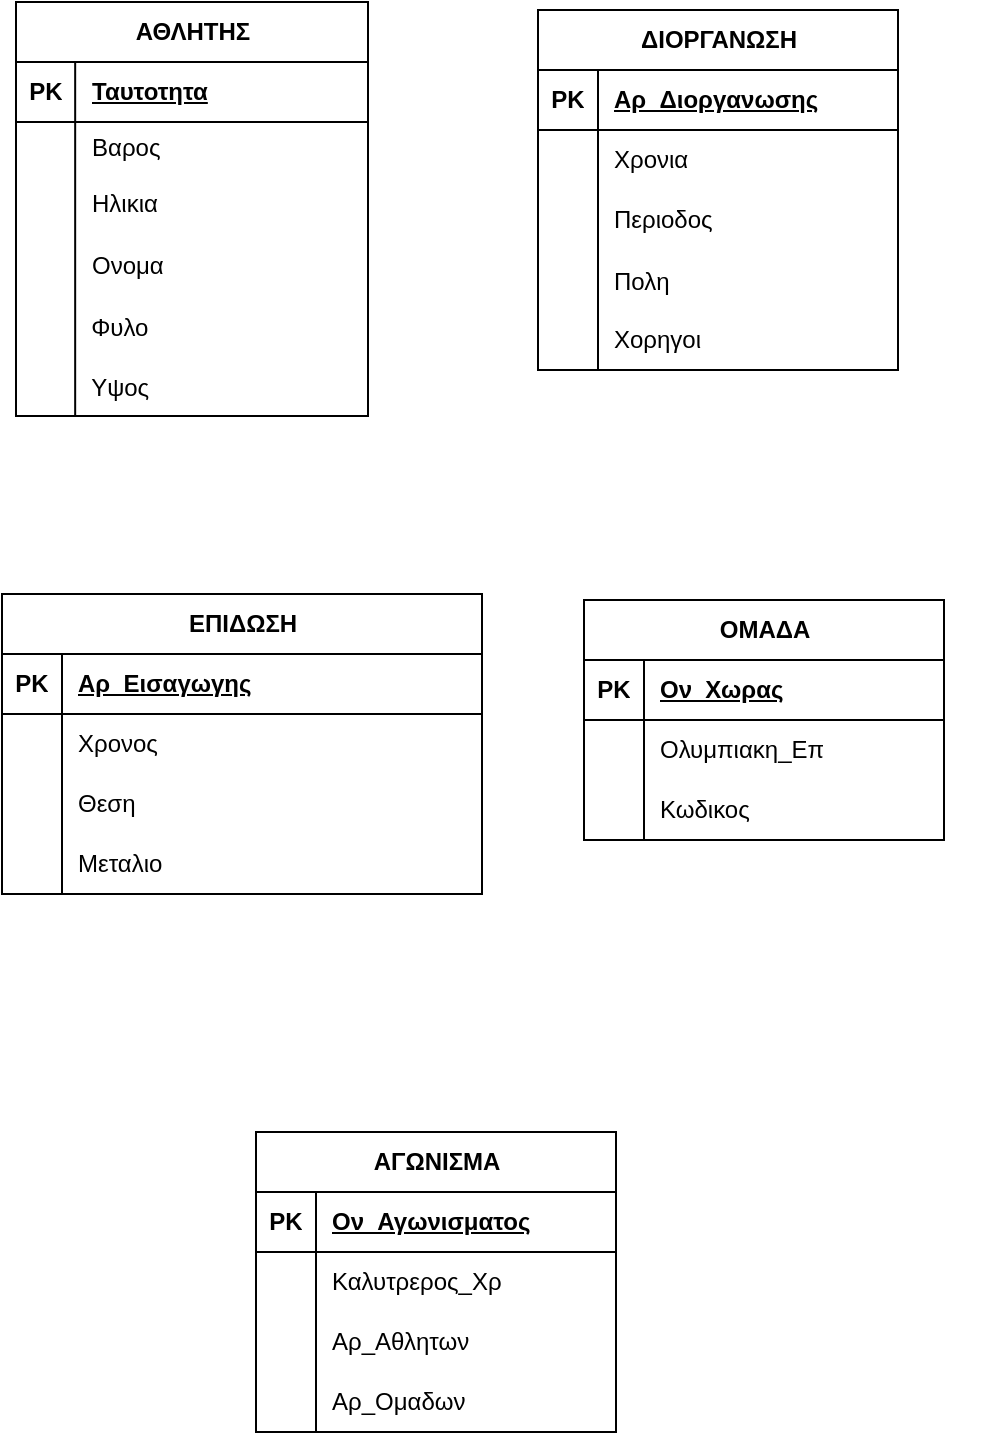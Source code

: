 <mxfile version="24.2.2" type="github">
  <diagram name="Page-1" id="Tyy3aNfQxwjEE3_ox_3G">
    <mxGraphModel dx="1477" dy="1124" grid="0" gridSize="10" guides="1" tooltips="1" connect="1" arrows="1" fold="1" page="0" pageScale="1" pageWidth="850" pageHeight="1100" math="0" shadow="0">
      <root>
        <mxCell id="0" />
        <mxCell id="1" parent="0" />
        <mxCell id="5tVEvr6lmRdlk8YmA_Rq-5" value="ΑΘΛΗΤΗΣ" style="shape=table;startSize=30;container=1;collapsible=1;childLayout=tableLayout;fixedRows=1;rowLines=0;fontStyle=1;align=center;resizeLast=1;html=1;" vertex="1" parent="1">
          <mxGeometry x="-618" y="88" width="176" height="207" as="geometry" />
        </mxCell>
        <mxCell id="5tVEvr6lmRdlk8YmA_Rq-6" value="" style="shape=tableRow;horizontal=0;startSize=0;swimlaneHead=0;swimlaneBody=0;fillColor=none;collapsible=0;dropTarget=0;points=[[0,0.5],[1,0.5]];portConstraint=eastwest;top=0;left=0;right=0;bottom=1;" vertex="1" parent="5tVEvr6lmRdlk8YmA_Rq-5">
          <mxGeometry y="30" width="176" height="30" as="geometry" />
        </mxCell>
        <mxCell id="5tVEvr6lmRdlk8YmA_Rq-7" value="PK" style="shape=partialRectangle;connectable=0;fillColor=none;top=0;left=0;bottom=0;right=0;fontStyle=1;overflow=hidden;whiteSpace=wrap;html=1;" vertex="1" parent="5tVEvr6lmRdlk8YmA_Rq-6">
          <mxGeometry width="29.583" height="30" as="geometry">
            <mxRectangle width="29.583" height="30" as="alternateBounds" />
          </mxGeometry>
        </mxCell>
        <mxCell id="5tVEvr6lmRdlk8YmA_Rq-8" value="Ταυτοτητα" style="shape=partialRectangle;connectable=0;fillColor=none;top=0;left=0;bottom=0;right=0;align=left;spacingLeft=6;fontStyle=5;overflow=hidden;whiteSpace=wrap;html=1;" vertex="1" parent="5tVEvr6lmRdlk8YmA_Rq-6">
          <mxGeometry x="29.583" width="146.417" height="30" as="geometry">
            <mxRectangle width="146.417" height="30" as="alternateBounds" />
          </mxGeometry>
        </mxCell>
        <mxCell id="5tVEvr6lmRdlk8YmA_Rq-9" value="" style="shape=tableRow;horizontal=0;startSize=0;swimlaneHead=0;swimlaneBody=0;fillColor=none;collapsible=0;dropTarget=0;points=[[0,0.5],[1,0.5]];portConstraint=eastwest;top=0;left=0;right=0;bottom=0;" vertex="1" parent="5tVEvr6lmRdlk8YmA_Rq-5">
          <mxGeometry y="60" width="176" height="26" as="geometry" />
        </mxCell>
        <mxCell id="5tVEvr6lmRdlk8YmA_Rq-10" value="" style="shape=partialRectangle;connectable=0;fillColor=none;top=0;left=0;bottom=0;right=0;editable=1;overflow=hidden;whiteSpace=wrap;html=1;" vertex="1" parent="5tVEvr6lmRdlk8YmA_Rq-9">
          <mxGeometry width="29.583" height="26" as="geometry">
            <mxRectangle width="29.583" height="26" as="alternateBounds" />
          </mxGeometry>
        </mxCell>
        <mxCell id="5tVEvr6lmRdlk8YmA_Rq-11" value="Βαρος" style="shape=partialRectangle;connectable=0;fillColor=none;top=0;left=0;bottom=0;right=0;align=left;spacingLeft=6;overflow=hidden;whiteSpace=wrap;html=1;" vertex="1" parent="5tVEvr6lmRdlk8YmA_Rq-9">
          <mxGeometry x="29.583" width="146.417" height="26" as="geometry">
            <mxRectangle width="146.417" height="26" as="alternateBounds" />
          </mxGeometry>
        </mxCell>
        <mxCell id="5tVEvr6lmRdlk8YmA_Rq-12" value="" style="shape=tableRow;horizontal=0;startSize=0;swimlaneHead=0;swimlaneBody=0;fillColor=none;collapsible=0;dropTarget=0;points=[[0,0.5],[1,0.5]];portConstraint=eastwest;top=0;left=0;right=0;bottom=0;" vertex="1" parent="5tVEvr6lmRdlk8YmA_Rq-5">
          <mxGeometry y="86" width="176" height="30" as="geometry" />
        </mxCell>
        <mxCell id="5tVEvr6lmRdlk8YmA_Rq-13" value="" style="shape=partialRectangle;connectable=0;fillColor=none;top=0;left=0;bottom=0;right=0;editable=1;overflow=hidden;whiteSpace=wrap;html=1;" vertex="1" parent="5tVEvr6lmRdlk8YmA_Rq-12">
          <mxGeometry width="29.583" height="30" as="geometry">
            <mxRectangle width="29.583" height="30" as="alternateBounds" />
          </mxGeometry>
        </mxCell>
        <mxCell id="5tVEvr6lmRdlk8YmA_Rq-14" value="Ηλικια" style="shape=partialRectangle;connectable=0;fillColor=none;top=0;left=0;bottom=0;right=0;align=left;spacingLeft=6;overflow=hidden;whiteSpace=wrap;html=1;" vertex="1" parent="5tVEvr6lmRdlk8YmA_Rq-12">
          <mxGeometry x="29.583" width="146.417" height="30" as="geometry">
            <mxRectangle width="146.417" height="30" as="alternateBounds" />
          </mxGeometry>
        </mxCell>
        <mxCell id="5tVEvr6lmRdlk8YmA_Rq-15" value="" style="shape=tableRow;horizontal=0;startSize=0;swimlaneHead=0;swimlaneBody=0;fillColor=none;collapsible=0;dropTarget=0;points=[[0,0.5],[1,0.5]];portConstraint=eastwest;top=0;left=0;right=0;bottom=0;" vertex="1" parent="5tVEvr6lmRdlk8YmA_Rq-5">
          <mxGeometry y="116" width="176" height="31" as="geometry" />
        </mxCell>
        <mxCell id="5tVEvr6lmRdlk8YmA_Rq-16" value="" style="shape=partialRectangle;connectable=0;fillColor=none;top=0;left=0;bottom=0;right=0;editable=1;overflow=hidden;whiteSpace=wrap;html=1;" vertex="1" parent="5tVEvr6lmRdlk8YmA_Rq-15">
          <mxGeometry width="29.583" height="31" as="geometry">
            <mxRectangle width="29.583" height="31" as="alternateBounds" />
          </mxGeometry>
        </mxCell>
        <mxCell id="5tVEvr6lmRdlk8YmA_Rq-17" value="Ονομα" style="shape=partialRectangle;connectable=0;fillColor=none;top=0;left=0;bottom=0;right=0;align=left;spacingLeft=6;overflow=hidden;whiteSpace=wrap;html=1;" vertex="1" parent="5tVEvr6lmRdlk8YmA_Rq-15">
          <mxGeometry x="29.583" width="146.417" height="31" as="geometry">
            <mxRectangle width="146.417" height="31" as="alternateBounds" />
          </mxGeometry>
        </mxCell>
        <mxCell id="5tVEvr6lmRdlk8YmA_Rq-31" value="" style="shape=tableRow;horizontal=0;startSize=0;swimlaneHead=0;swimlaneBody=0;fillColor=none;collapsible=0;dropTarget=0;points=[[0,0.5],[1,0.5]];portConstraint=eastwest;top=0;left=0;right=0;bottom=0;" vertex="1" parent="5tVEvr6lmRdlk8YmA_Rq-5">
          <mxGeometry y="147" width="176" height="30" as="geometry" />
        </mxCell>
        <mxCell id="5tVEvr6lmRdlk8YmA_Rq-32" value="" style="shape=partialRectangle;connectable=0;fillColor=none;top=0;left=0;bottom=0;right=0;editable=1;overflow=hidden;" vertex="1" parent="5tVEvr6lmRdlk8YmA_Rq-31">
          <mxGeometry width="29.583" height="30" as="geometry">
            <mxRectangle width="29.583" height="30" as="alternateBounds" />
          </mxGeometry>
        </mxCell>
        <mxCell id="5tVEvr6lmRdlk8YmA_Rq-33" value="Φυλο" style="shape=partialRectangle;connectable=0;fillColor=none;top=0;left=0;bottom=0;right=0;align=left;spacingLeft=6;overflow=hidden;" vertex="1" parent="5tVEvr6lmRdlk8YmA_Rq-31">
          <mxGeometry x="29.583" width="146.417" height="30" as="geometry">
            <mxRectangle width="146.417" height="30" as="alternateBounds" />
          </mxGeometry>
        </mxCell>
        <mxCell id="5tVEvr6lmRdlk8YmA_Rq-23" value="" style="shape=tableRow;horizontal=0;startSize=0;swimlaneHead=0;swimlaneBody=0;fillColor=none;collapsible=0;dropTarget=0;points=[[0,0.5],[1,0.5]];portConstraint=eastwest;top=0;left=0;right=0;bottom=0;" vertex="1" parent="5tVEvr6lmRdlk8YmA_Rq-5">
          <mxGeometry y="177" width="176" height="30" as="geometry" />
        </mxCell>
        <mxCell id="5tVEvr6lmRdlk8YmA_Rq-24" value="" style="shape=partialRectangle;connectable=0;fillColor=none;top=0;left=0;bottom=0;right=0;editable=1;overflow=hidden;" vertex="1" parent="5tVEvr6lmRdlk8YmA_Rq-23">
          <mxGeometry width="29.583" height="30" as="geometry">
            <mxRectangle width="29.583" height="30" as="alternateBounds" />
          </mxGeometry>
        </mxCell>
        <mxCell id="5tVEvr6lmRdlk8YmA_Rq-25" value="Υψος" style="shape=partialRectangle;connectable=0;fillColor=none;top=0;left=0;bottom=0;right=0;align=left;spacingLeft=6;overflow=hidden;" vertex="1" parent="5tVEvr6lmRdlk8YmA_Rq-23">
          <mxGeometry x="29.583" width="146.417" height="30" as="geometry">
            <mxRectangle width="146.417" height="30" as="alternateBounds" />
          </mxGeometry>
        </mxCell>
        <mxCell id="5tVEvr6lmRdlk8YmA_Rq-19" value="" style="shape=tableRow;horizontal=0;startSize=0;swimlaneHead=0;swimlaneBody=0;fillColor=none;collapsible=0;dropTarget=0;points=[[0,0.5],[1,0.5]];portConstraint=eastwest;top=0;left=0;right=0;bottom=0;" vertex="1" parent="1">
          <mxGeometry x="-315" y="477" width="180" height="60" as="geometry" />
        </mxCell>
        <mxCell id="5tVEvr6lmRdlk8YmA_Rq-20" value="" style="shape=partialRectangle;connectable=0;fillColor=none;top=0;left=0;bottom=0;right=0;editable=1;overflow=hidden;whiteSpace=wrap;html=1;" vertex="1" parent="5tVEvr6lmRdlk8YmA_Rq-19">
          <mxGeometry width="30" height="60" as="geometry">
            <mxRectangle width="30" height="30" as="alternateBounds" />
          </mxGeometry>
        </mxCell>
        <mxCell id="5tVEvr6lmRdlk8YmA_Rq-41" value="ΔΙΟΡΓΑΝΩΣΗ" style="shape=table;startSize=30;container=1;collapsible=1;childLayout=tableLayout;fixedRows=1;rowLines=0;fontStyle=1;align=center;resizeLast=1;html=1;" vertex="1" parent="1">
          <mxGeometry x="-357" y="92" width="180" height="180" as="geometry" />
        </mxCell>
        <mxCell id="5tVEvr6lmRdlk8YmA_Rq-42" value="" style="shape=tableRow;horizontal=0;startSize=0;swimlaneHead=0;swimlaneBody=0;fillColor=none;collapsible=0;dropTarget=0;points=[[0,0.5],[1,0.5]];portConstraint=eastwest;top=0;left=0;right=0;bottom=1;" vertex="1" parent="5tVEvr6lmRdlk8YmA_Rq-41">
          <mxGeometry y="30" width="180" height="30" as="geometry" />
        </mxCell>
        <mxCell id="5tVEvr6lmRdlk8YmA_Rq-43" value="PK" style="shape=partialRectangle;connectable=0;fillColor=none;top=0;left=0;bottom=0;right=0;fontStyle=1;overflow=hidden;whiteSpace=wrap;html=1;" vertex="1" parent="5tVEvr6lmRdlk8YmA_Rq-42">
          <mxGeometry width="30" height="30" as="geometry">
            <mxRectangle width="30" height="30" as="alternateBounds" />
          </mxGeometry>
        </mxCell>
        <mxCell id="5tVEvr6lmRdlk8YmA_Rq-44" value="Αρ_Διοργανωσης" style="shape=partialRectangle;connectable=0;fillColor=none;top=0;left=0;bottom=0;right=0;align=left;spacingLeft=6;fontStyle=5;overflow=hidden;whiteSpace=wrap;html=1;" vertex="1" parent="5tVEvr6lmRdlk8YmA_Rq-42">
          <mxGeometry x="30" width="150" height="30" as="geometry">
            <mxRectangle width="150" height="30" as="alternateBounds" />
          </mxGeometry>
        </mxCell>
        <mxCell id="5tVEvr6lmRdlk8YmA_Rq-45" value="" style="shape=tableRow;horizontal=0;startSize=0;swimlaneHead=0;swimlaneBody=0;fillColor=none;collapsible=0;dropTarget=0;points=[[0,0.5],[1,0.5]];portConstraint=eastwest;top=0;left=0;right=0;bottom=0;" vertex="1" parent="5tVEvr6lmRdlk8YmA_Rq-41">
          <mxGeometry y="60" width="180" height="30" as="geometry" />
        </mxCell>
        <mxCell id="5tVEvr6lmRdlk8YmA_Rq-46" value="" style="shape=partialRectangle;connectable=0;fillColor=none;top=0;left=0;bottom=0;right=0;editable=1;overflow=hidden;whiteSpace=wrap;html=1;" vertex="1" parent="5tVEvr6lmRdlk8YmA_Rq-45">
          <mxGeometry width="30" height="30" as="geometry">
            <mxRectangle width="30" height="30" as="alternateBounds" />
          </mxGeometry>
        </mxCell>
        <mxCell id="5tVEvr6lmRdlk8YmA_Rq-47" value="Χρονια" style="shape=partialRectangle;connectable=0;fillColor=none;top=0;left=0;bottom=0;right=0;align=left;spacingLeft=6;overflow=hidden;whiteSpace=wrap;html=1;" vertex="1" parent="5tVEvr6lmRdlk8YmA_Rq-45">
          <mxGeometry x="30" width="150" height="30" as="geometry">
            <mxRectangle width="150" height="30" as="alternateBounds" />
          </mxGeometry>
        </mxCell>
        <mxCell id="5tVEvr6lmRdlk8YmA_Rq-48" value="" style="shape=tableRow;horizontal=0;startSize=0;swimlaneHead=0;swimlaneBody=0;fillColor=none;collapsible=0;dropTarget=0;points=[[0,0.5],[1,0.5]];portConstraint=eastwest;top=0;left=0;right=0;bottom=0;" vertex="1" parent="5tVEvr6lmRdlk8YmA_Rq-41">
          <mxGeometry y="90" width="180" height="30" as="geometry" />
        </mxCell>
        <mxCell id="5tVEvr6lmRdlk8YmA_Rq-49" value="" style="shape=partialRectangle;connectable=0;fillColor=none;top=0;left=0;bottom=0;right=0;editable=1;overflow=hidden;whiteSpace=wrap;html=1;" vertex="1" parent="5tVEvr6lmRdlk8YmA_Rq-48">
          <mxGeometry width="30" height="30" as="geometry">
            <mxRectangle width="30" height="30" as="alternateBounds" />
          </mxGeometry>
        </mxCell>
        <mxCell id="5tVEvr6lmRdlk8YmA_Rq-50" value="Περιοδος" style="shape=partialRectangle;connectable=0;fillColor=none;top=0;left=0;bottom=0;right=0;align=left;spacingLeft=6;overflow=hidden;whiteSpace=wrap;html=1;" vertex="1" parent="5tVEvr6lmRdlk8YmA_Rq-48">
          <mxGeometry x="30" width="150" height="30" as="geometry">
            <mxRectangle width="150" height="30" as="alternateBounds" />
          </mxGeometry>
        </mxCell>
        <mxCell id="5tVEvr6lmRdlk8YmA_Rq-54" value="" style="shape=tableRow;horizontal=0;startSize=0;swimlaneHead=0;swimlaneBody=0;fillColor=none;collapsible=0;dropTarget=0;points=[[0,0.5],[1,0.5]];portConstraint=eastwest;top=0;left=0;right=0;bottom=0;" vertex="1" parent="5tVEvr6lmRdlk8YmA_Rq-41">
          <mxGeometry y="120" width="180" height="30" as="geometry" />
        </mxCell>
        <mxCell id="5tVEvr6lmRdlk8YmA_Rq-55" value="" style="shape=partialRectangle;connectable=0;fillColor=none;top=0;left=0;bottom=0;right=0;editable=1;overflow=hidden;" vertex="1" parent="5tVEvr6lmRdlk8YmA_Rq-54">
          <mxGeometry width="30" height="30" as="geometry">
            <mxRectangle width="30" height="30" as="alternateBounds" />
          </mxGeometry>
        </mxCell>
        <mxCell id="5tVEvr6lmRdlk8YmA_Rq-56" value="Πολη" style="shape=partialRectangle;connectable=0;fillColor=none;top=0;left=0;bottom=0;right=0;align=left;spacingLeft=6;overflow=hidden;" vertex="1" parent="5tVEvr6lmRdlk8YmA_Rq-54">
          <mxGeometry x="30" width="150" height="30" as="geometry">
            <mxRectangle width="150" height="30" as="alternateBounds" />
          </mxGeometry>
        </mxCell>
        <mxCell id="5tVEvr6lmRdlk8YmA_Rq-51" value="" style="shape=tableRow;horizontal=0;startSize=0;swimlaneHead=0;swimlaneBody=0;fillColor=none;collapsible=0;dropTarget=0;points=[[0,0.5],[1,0.5]];portConstraint=eastwest;top=0;left=0;right=0;bottom=0;" vertex="1" parent="5tVEvr6lmRdlk8YmA_Rq-41">
          <mxGeometry y="150" width="180" height="30" as="geometry" />
        </mxCell>
        <mxCell id="5tVEvr6lmRdlk8YmA_Rq-52" value="" style="shape=partialRectangle;connectable=0;fillColor=none;top=0;left=0;bottom=0;right=0;editable=1;overflow=hidden;whiteSpace=wrap;html=1;" vertex="1" parent="5tVEvr6lmRdlk8YmA_Rq-51">
          <mxGeometry width="30" height="30" as="geometry">
            <mxRectangle width="30" height="30" as="alternateBounds" />
          </mxGeometry>
        </mxCell>
        <mxCell id="5tVEvr6lmRdlk8YmA_Rq-53" value="Χορηγοι" style="shape=partialRectangle;connectable=0;fillColor=none;top=0;left=0;bottom=0;right=0;align=left;spacingLeft=6;overflow=hidden;whiteSpace=wrap;html=1;" vertex="1" parent="5tVEvr6lmRdlk8YmA_Rq-51">
          <mxGeometry x="30" width="150" height="30" as="geometry">
            <mxRectangle width="150" height="30" as="alternateBounds" />
          </mxGeometry>
        </mxCell>
        <mxCell id="5tVEvr6lmRdlk8YmA_Rq-60" value="ΕΠΙΔΩΣΗ" style="shape=table;startSize=30;container=1;collapsible=1;childLayout=tableLayout;fixedRows=1;rowLines=0;fontStyle=1;align=center;resizeLast=1;html=1;" vertex="1" parent="1">
          <mxGeometry x="-625" y="384" width="240" height="150" as="geometry" />
        </mxCell>
        <mxCell id="5tVEvr6lmRdlk8YmA_Rq-61" value="" style="shape=tableRow;horizontal=0;startSize=0;swimlaneHead=0;swimlaneBody=0;fillColor=none;collapsible=0;dropTarget=0;points=[[0,0.5],[1,0.5]];portConstraint=eastwest;top=0;left=0;right=0;bottom=1;" vertex="1" parent="5tVEvr6lmRdlk8YmA_Rq-60">
          <mxGeometry y="30" width="240" height="30" as="geometry" />
        </mxCell>
        <mxCell id="5tVEvr6lmRdlk8YmA_Rq-62" value="PK" style="shape=partialRectangle;connectable=0;fillColor=none;top=0;left=0;bottom=0;right=0;fontStyle=1;overflow=hidden;whiteSpace=wrap;html=1;" vertex="1" parent="5tVEvr6lmRdlk8YmA_Rq-61">
          <mxGeometry width="30" height="30" as="geometry">
            <mxRectangle width="30" height="30" as="alternateBounds" />
          </mxGeometry>
        </mxCell>
        <mxCell id="5tVEvr6lmRdlk8YmA_Rq-63" value="Αρ_Εισαγωγης" style="shape=partialRectangle;connectable=0;fillColor=none;top=0;left=0;bottom=0;right=0;align=left;spacingLeft=6;fontStyle=5;overflow=hidden;whiteSpace=wrap;html=1;" vertex="1" parent="5tVEvr6lmRdlk8YmA_Rq-61">
          <mxGeometry x="30" width="210" height="30" as="geometry">
            <mxRectangle width="210" height="30" as="alternateBounds" />
          </mxGeometry>
        </mxCell>
        <mxCell id="5tVEvr6lmRdlk8YmA_Rq-64" value="" style="shape=tableRow;horizontal=0;startSize=0;swimlaneHead=0;swimlaneBody=0;fillColor=none;collapsible=0;dropTarget=0;points=[[0,0.5],[1,0.5]];portConstraint=eastwest;top=0;left=0;right=0;bottom=0;" vertex="1" parent="5tVEvr6lmRdlk8YmA_Rq-60">
          <mxGeometry y="60" width="240" height="30" as="geometry" />
        </mxCell>
        <mxCell id="5tVEvr6lmRdlk8YmA_Rq-65" value="" style="shape=partialRectangle;connectable=0;fillColor=none;top=0;left=0;bottom=0;right=0;editable=1;overflow=hidden;whiteSpace=wrap;html=1;" vertex="1" parent="5tVEvr6lmRdlk8YmA_Rq-64">
          <mxGeometry width="30" height="30" as="geometry">
            <mxRectangle width="30" height="30" as="alternateBounds" />
          </mxGeometry>
        </mxCell>
        <mxCell id="5tVEvr6lmRdlk8YmA_Rq-66" value="Χρονος" style="shape=partialRectangle;connectable=0;fillColor=none;top=0;left=0;bottom=0;right=0;align=left;spacingLeft=6;overflow=hidden;whiteSpace=wrap;html=1;" vertex="1" parent="5tVEvr6lmRdlk8YmA_Rq-64">
          <mxGeometry x="30" width="210" height="30" as="geometry">
            <mxRectangle width="210" height="30" as="alternateBounds" />
          </mxGeometry>
        </mxCell>
        <mxCell id="5tVEvr6lmRdlk8YmA_Rq-67" value="" style="shape=tableRow;horizontal=0;startSize=0;swimlaneHead=0;swimlaneBody=0;fillColor=none;collapsible=0;dropTarget=0;points=[[0,0.5],[1,0.5]];portConstraint=eastwest;top=0;left=0;right=0;bottom=0;" vertex="1" parent="5tVEvr6lmRdlk8YmA_Rq-60">
          <mxGeometry y="90" width="240" height="30" as="geometry" />
        </mxCell>
        <mxCell id="5tVEvr6lmRdlk8YmA_Rq-68" value="" style="shape=partialRectangle;connectable=0;fillColor=none;top=0;left=0;bottom=0;right=0;editable=1;overflow=hidden;whiteSpace=wrap;html=1;" vertex="1" parent="5tVEvr6lmRdlk8YmA_Rq-67">
          <mxGeometry width="30" height="30" as="geometry">
            <mxRectangle width="30" height="30" as="alternateBounds" />
          </mxGeometry>
        </mxCell>
        <mxCell id="5tVEvr6lmRdlk8YmA_Rq-69" value="Θεση" style="shape=partialRectangle;connectable=0;fillColor=none;top=0;left=0;bottom=0;right=0;align=left;spacingLeft=6;overflow=hidden;whiteSpace=wrap;html=1;" vertex="1" parent="5tVEvr6lmRdlk8YmA_Rq-67">
          <mxGeometry x="30" width="210" height="30" as="geometry">
            <mxRectangle width="210" height="30" as="alternateBounds" />
          </mxGeometry>
        </mxCell>
        <mxCell id="5tVEvr6lmRdlk8YmA_Rq-70" value="" style="shape=tableRow;horizontal=0;startSize=0;swimlaneHead=0;swimlaneBody=0;fillColor=none;collapsible=0;dropTarget=0;points=[[0,0.5],[1,0.5]];portConstraint=eastwest;top=0;left=0;right=0;bottom=0;" vertex="1" parent="5tVEvr6lmRdlk8YmA_Rq-60">
          <mxGeometry y="120" width="240" height="30" as="geometry" />
        </mxCell>
        <mxCell id="5tVEvr6lmRdlk8YmA_Rq-71" value="" style="shape=partialRectangle;connectable=0;fillColor=none;top=0;left=0;bottom=0;right=0;editable=1;overflow=hidden;whiteSpace=wrap;html=1;" vertex="1" parent="5tVEvr6lmRdlk8YmA_Rq-70">
          <mxGeometry width="30" height="30" as="geometry">
            <mxRectangle width="30" height="30" as="alternateBounds" />
          </mxGeometry>
        </mxCell>
        <mxCell id="5tVEvr6lmRdlk8YmA_Rq-72" value="Μεταλιο" style="shape=partialRectangle;connectable=0;fillColor=none;top=0;left=0;bottom=0;right=0;align=left;spacingLeft=6;overflow=hidden;whiteSpace=wrap;html=1;" vertex="1" parent="5tVEvr6lmRdlk8YmA_Rq-70">
          <mxGeometry x="30" width="210" height="30" as="geometry">
            <mxRectangle width="210" height="30" as="alternateBounds" />
          </mxGeometry>
        </mxCell>
        <mxCell id="5tVEvr6lmRdlk8YmA_Rq-73" value="ΟΜΑΔΑ" style="shape=table;startSize=30;container=1;collapsible=1;childLayout=tableLayout;fixedRows=1;rowLines=0;fontStyle=1;align=center;resizeLast=1;html=1;" vertex="1" parent="1">
          <mxGeometry x="-334" y="387" width="180" height="120" as="geometry" />
        </mxCell>
        <mxCell id="5tVEvr6lmRdlk8YmA_Rq-74" value="" style="shape=tableRow;horizontal=0;startSize=0;swimlaneHead=0;swimlaneBody=0;fillColor=none;collapsible=0;dropTarget=0;points=[[0,0.5],[1,0.5]];portConstraint=eastwest;top=0;left=0;right=0;bottom=1;" vertex="1" parent="5tVEvr6lmRdlk8YmA_Rq-73">
          <mxGeometry y="30" width="180" height="30" as="geometry" />
        </mxCell>
        <mxCell id="5tVEvr6lmRdlk8YmA_Rq-75" value="PK" style="shape=partialRectangle;connectable=0;fillColor=none;top=0;left=0;bottom=0;right=0;fontStyle=1;overflow=hidden;whiteSpace=wrap;html=1;" vertex="1" parent="5tVEvr6lmRdlk8YmA_Rq-74">
          <mxGeometry width="30" height="30" as="geometry">
            <mxRectangle width="30" height="30" as="alternateBounds" />
          </mxGeometry>
        </mxCell>
        <mxCell id="5tVEvr6lmRdlk8YmA_Rq-76" value="Ον_Χωρας" style="shape=partialRectangle;connectable=0;fillColor=none;top=0;left=0;bottom=0;right=0;align=left;spacingLeft=6;fontStyle=5;overflow=hidden;whiteSpace=wrap;html=1;" vertex="1" parent="5tVEvr6lmRdlk8YmA_Rq-74">
          <mxGeometry x="30" width="150" height="30" as="geometry">
            <mxRectangle width="150" height="30" as="alternateBounds" />
          </mxGeometry>
        </mxCell>
        <mxCell id="5tVEvr6lmRdlk8YmA_Rq-77" value="" style="shape=tableRow;horizontal=0;startSize=0;swimlaneHead=0;swimlaneBody=0;fillColor=none;collapsible=0;dropTarget=0;points=[[0,0.5],[1,0.5]];portConstraint=eastwest;top=0;left=0;right=0;bottom=0;" vertex="1" parent="5tVEvr6lmRdlk8YmA_Rq-73">
          <mxGeometry y="60" width="180" height="30" as="geometry" />
        </mxCell>
        <mxCell id="5tVEvr6lmRdlk8YmA_Rq-78" value="" style="shape=partialRectangle;connectable=0;fillColor=none;top=0;left=0;bottom=0;right=0;editable=1;overflow=hidden;whiteSpace=wrap;html=1;" vertex="1" parent="5tVEvr6lmRdlk8YmA_Rq-77">
          <mxGeometry width="30" height="30" as="geometry">
            <mxRectangle width="30" height="30" as="alternateBounds" />
          </mxGeometry>
        </mxCell>
        <mxCell id="5tVEvr6lmRdlk8YmA_Rq-79" value="Ολυμπιακη_Επ" style="shape=partialRectangle;connectable=0;fillColor=none;top=0;left=0;bottom=0;right=0;align=left;spacingLeft=6;overflow=hidden;whiteSpace=wrap;html=1;" vertex="1" parent="5tVEvr6lmRdlk8YmA_Rq-77">
          <mxGeometry x="30" width="150" height="30" as="geometry">
            <mxRectangle width="150" height="30" as="alternateBounds" />
          </mxGeometry>
        </mxCell>
        <mxCell id="5tVEvr6lmRdlk8YmA_Rq-80" value="" style="shape=tableRow;horizontal=0;startSize=0;swimlaneHead=0;swimlaneBody=0;fillColor=none;collapsible=0;dropTarget=0;points=[[0,0.5],[1,0.5]];portConstraint=eastwest;top=0;left=0;right=0;bottom=0;" vertex="1" parent="5tVEvr6lmRdlk8YmA_Rq-73">
          <mxGeometry y="90" width="180" height="30" as="geometry" />
        </mxCell>
        <mxCell id="5tVEvr6lmRdlk8YmA_Rq-81" value="" style="shape=partialRectangle;connectable=0;fillColor=none;top=0;left=0;bottom=0;right=0;editable=1;overflow=hidden;whiteSpace=wrap;html=1;" vertex="1" parent="5tVEvr6lmRdlk8YmA_Rq-80">
          <mxGeometry width="30" height="30" as="geometry">
            <mxRectangle width="30" height="30" as="alternateBounds" />
          </mxGeometry>
        </mxCell>
        <mxCell id="5tVEvr6lmRdlk8YmA_Rq-82" value="Κωδικος" style="shape=partialRectangle;connectable=0;fillColor=none;top=0;left=0;bottom=0;right=0;align=left;spacingLeft=6;overflow=hidden;whiteSpace=wrap;html=1;" vertex="1" parent="5tVEvr6lmRdlk8YmA_Rq-80">
          <mxGeometry x="30" width="150" height="30" as="geometry">
            <mxRectangle width="150" height="30" as="alternateBounds" />
          </mxGeometry>
        </mxCell>
        <mxCell id="5tVEvr6lmRdlk8YmA_Rq-86" value="ΑΓΩΝΙΣΜΑ" style="shape=table;startSize=30;container=1;collapsible=1;childLayout=tableLayout;fixedRows=1;rowLines=0;fontStyle=1;align=center;resizeLast=1;html=1;" vertex="1" parent="1">
          <mxGeometry x="-498" y="653" width="180" height="150" as="geometry" />
        </mxCell>
        <mxCell id="5tVEvr6lmRdlk8YmA_Rq-87" value="" style="shape=tableRow;horizontal=0;startSize=0;swimlaneHead=0;swimlaneBody=0;fillColor=none;collapsible=0;dropTarget=0;points=[[0,0.5],[1,0.5]];portConstraint=eastwest;top=0;left=0;right=0;bottom=1;" vertex="1" parent="5tVEvr6lmRdlk8YmA_Rq-86">
          <mxGeometry y="30" width="180" height="30" as="geometry" />
        </mxCell>
        <mxCell id="5tVEvr6lmRdlk8YmA_Rq-88" value="PK" style="shape=partialRectangle;connectable=0;fillColor=none;top=0;left=0;bottom=0;right=0;fontStyle=1;overflow=hidden;whiteSpace=wrap;html=1;" vertex="1" parent="5tVEvr6lmRdlk8YmA_Rq-87">
          <mxGeometry width="30" height="30" as="geometry">
            <mxRectangle width="30" height="30" as="alternateBounds" />
          </mxGeometry>
        </mxCell>
        <mxCell id="5tVEvr6lmRdlk8YmA_Rq-89" value="Ον_Αγωνισματος" style="shape=partialRectangle;connectable=0;fillColor=none;top=0;left=0;bottom=0;right=0;align=left;spacingLeft=6;fontStyle=5;overflow=hidden;whiteSpace=wrap;html=1;" vertex="1" parent="5tVEvr6lmRdlk8YmA_Rq-87">
          <mxGeometry x="30" width="150" height="30" as="geometry">
            <mxRectangle width="150" height="30" as="alternateBounds" />
          </mxGeometry>
        </mxCell>
        <mxCell id="5tVEvr6lmRdlk8YmA_Rq-90" value="" style="shape=tableRow;horizontal=0;startSize=0;swimlaneHead=0;swimlaneBody=0;fillColor=none;collapsible=0;dropTarget=0;points=[[0,0.5],[1,0.5]];portConstraint=eastwest;top=0;left=0;right=0;bottom=0;" vertex="1" parent="5tVEvr6lmRdlk8YmA_Rq-86">
          <mxGeometry y="60" width="180" height="30" as="geometry" />
        </mxCell>
        <mxCell id="5tVEvr6lmRdlk8YmA_Rq-91" value="" style="shape=partialRectangle;connectable=0;fillColor=none;top=0;left=0;bottom=0;right=0;editable=1;overflow=hidden;whiteSpace=wrap;html=1;" vertex="1" parent="5tVEvr6lmRdlk8YmA_Rq-90">
          <mxGeometry width="30" height="30" as="geometry">
            <mxRectangle width="30" height="30" as="alternateBounds" />
          </mxGeometry>
        </mxCell>
        <mxCell id="5tVEvr6lmRdlk8YmA_Rq-92" value="Καλυτρερος_Χρ" style="shape=partialRectangle;connectable=0;fillColor=none;top=0;left=0;bottom=0;right=0;align=left;spacingLeft=6;overflow=hidden;whiteSpace=wrap;html=1;" vertex="1" parent="5tVEvr6lmRdlk8YmA_Rq-90">
          <mxGeometry x="30" width="150" height="30" as="geometry">
            <mxRectangle width="150" height="30" as="alternateBounds" />
          </mxGeometry>
        </mxCell>
        <mxCell id="5tVEvr6lmRdlk8YmA_Rq-93" value="" style="shape=tableRow;horizontal=0;startSize=0;swimlaneHead=0;swimlaneBody=0;fillColor=none;collapsible=0;dropTarget=0;points=[[0,0.5],[1,0.5]];portConstraint=eastwest;top=0;left=0;right=0;bottom=0;" vertex="1" parent="5tVEvr6lmRdlk8YmA_Rq-86">
          <mxGeometry y="90" width="180" height="30" as="geometry" />
        </mxCell>
        <mxCell id="5tVEvr6lmRdlk8YmA_Rq-94" value="" style="shape=partialRectangle;connectable=0;fillColor=none;top=0;left=0;bottom=0;right=0;editable=1;overflow=hidden;whiteSpace=wrap;html=1;" vertex="1" parent="5tVEvr6lmRdlk8YmA_Rq-93">
          <mxGeometry width="30" height="30" as="geometry">
            <mxRectangle width="30" height="30" as="alternateBounds" />
          </mxGeometry>
        </mxCell>
        <mxCell id="5tVEvr6lmRdlk8YmA_Rq-95" value="Αρ_Αθλητων" style="shape=partialRectangle;connectable=0;fillColor=none;top=0;left=0;bottom=0;right=0;align=left;spacingLeft=6;overflow=hidden;whiteSpace=wrap;html=1;" vertex="1" parent="5tVEvr6lmRdlk8YmA_Rq-93">
          <mxGeometry x="30" width="150" height="30" as="geometry">
            <mxRectangle width="150" height="30" as="alternateBounds" />
          </mxGeometry>
        </mxCell>
        <mxCell id="5tVEvr6lmRdlk8YmA_Rq-96" value="" style="shape=tableRow;horizontal=0;startSize=0;swimlaneHead=0;swimlaneBody=0;fillColor=none;collapsible=0;dropTarget=0;points=[[0,0.5],[1,0.5]];portConstraint=eastwest;top=0;left=0;right=0;bottom=0;" vertex="1" parent="5tVEvr6lmRdlk8YmA_Rq-86">
          <mxGeometry y="120" width="180" height="30" as="geometry" />
        </mxCell>
        <mxCell id="5tVEvr6lmRdlk8YmA_Rq-97" value="" style="shape=partialRectangle;connectable=0;fillColor=none;top=0;left=0;bottom=0;right=0;editable=1;overflow=hidden;whiteSpace=wrap;html=1;" vertex="1" parent="5tVEvr6lmRdlk8YmA_Rq-96">
          <mxGeometry width="30" height="30" as="geometry">
            <mxRectangle width="30" height="30" as="alternateBounds" />
          </mxGeometry>
        </mxCell>
        <mxCell id="5tVEvr6lmRdlk8YmA_Rq-98" value="Αρ_Ομαδων" style="shape=partialRectangle;connectable=0;fillColor=none;top=0;left=0;bottom=0;right=0;align=left;spacingLeft=6;overflow=hidden;whiteSpace=wrap;html=1;" vertex="1" parent="5tVEvr6lmRdlk8YmA_Rq-96">
          <mxGeometry x="30" width="150" height="30" as="geometry">
            <mxRectangle width="150" height="30" as="alternateBounds" />
          </mxGeometry>
        </mxCell>
      </root>
    </mxGraphModel>
  </diagram>
</mxfile>
